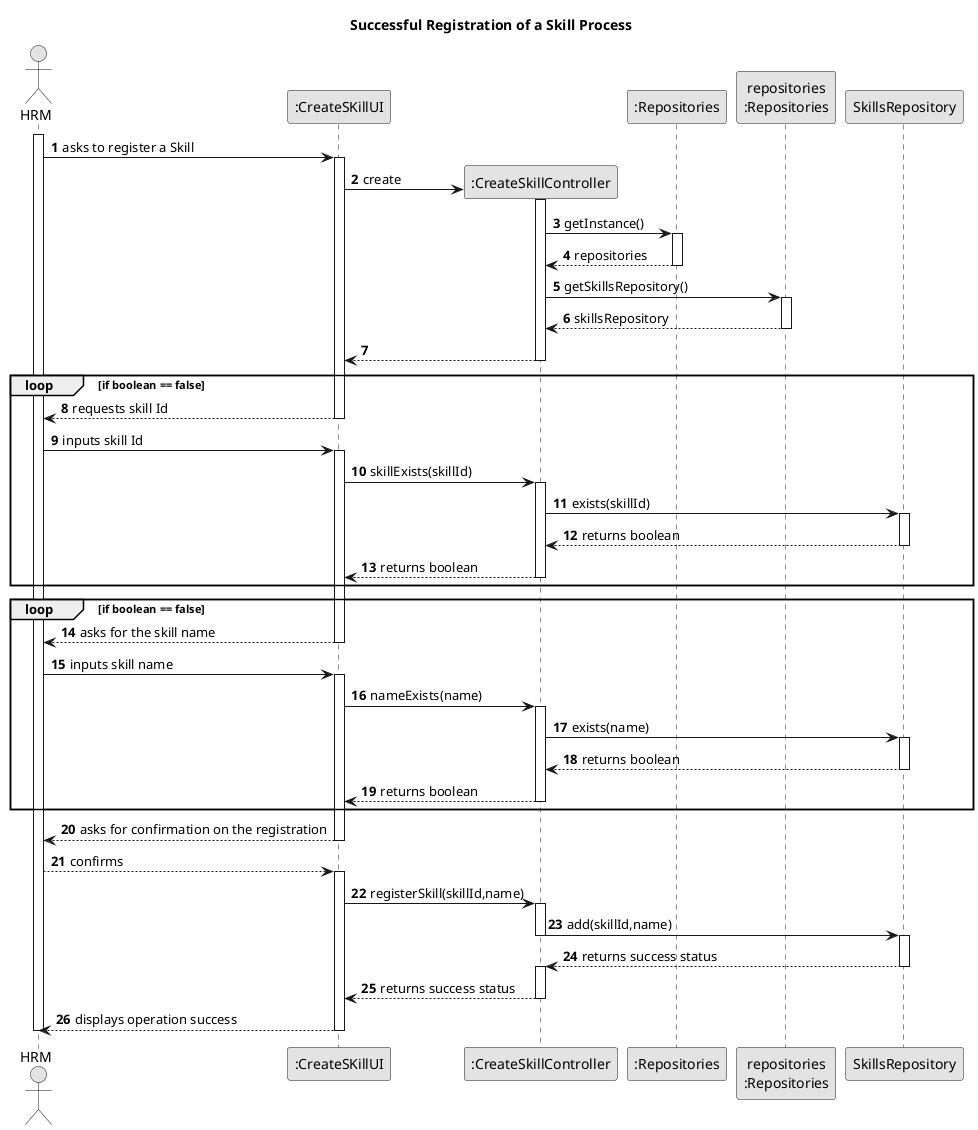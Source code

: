 @startuml
skinparam monochrome true
skinparam packageStyle rectangle
skinparam shadowing false

title Successful Registration of a Skill Process

autonumber

'hide footbox
actor "HRM" as ADM
participant ":CreateSKillUI" as UI
participant ":CreateSkillController" as CTRL
participant ":Repositories" as RepositorySingleton
participant "repositories\n:Repositories" as PLAT
participant "SkillsRepository" as REP




activate ADM

        ADM -> UI : asks to register a Skill

        activate UI


            UI -> CTRL** : create
            activate CTRL

            CTRL -> RepositorySingleton : getInstance()
            activate RepositorySingleton

            RepositorySingleton --> CTRL: repositories
            deactivate RepositorySingleton

            CTRL -> PLAT : getSkillsRepository()
            activate PLAT

            PLAT --> CTRL: skillsRepository
            deactivate PLAT
            CTRL --> UI
            deactivate CTRL

            loop if boolean == false
            UI --> ADM : requests skill Id
                        deactivate UI
                        ADM -> UI : inputs skill Id
                        activate UI

            UI -> CTRL : skillExists(skillId)
            activate CTRL

                CTRL -> REP : exists(skillId)
                activate REP

                    REP --> CTRL : returns boolean
                deactivate REP

                CTRL --> UI : returns boolean
            deactivate CTRL
            end

            loop if boolean == false
            UI --> ADM : asks for the skill name
            deactivate UI
            ADM -> UI : inputs skill name
            activate UI

            UI -> CTRL : nameExists(name)
            activate CTRL

            CTRL -> REP : exists(name)
            activate REP

            REP --> CTRL : returns boolean
            deactivate REP

           CTRL --> UI : returns boolean
           deactivate CTRL
           end
           UI --> ADM : asks for confirmation on the registration
           deactivate UI
           ADM --> UI : confirms
           activate UI

           UI -> CTRL : registerSkill(skillId,name)
           activate CTRL

           CTRL -> REP : add(skillId,name)
           deactivate CTRL
           activate REP

           REP --> CTRL : returns success status
           deactivate REP
           activate CTRL

           CTRL --> UI : returns success status
           deactivate CTRL


            UI --> ADM: displays operation success
    deactivate UI

deactivate ADM

@enduml
